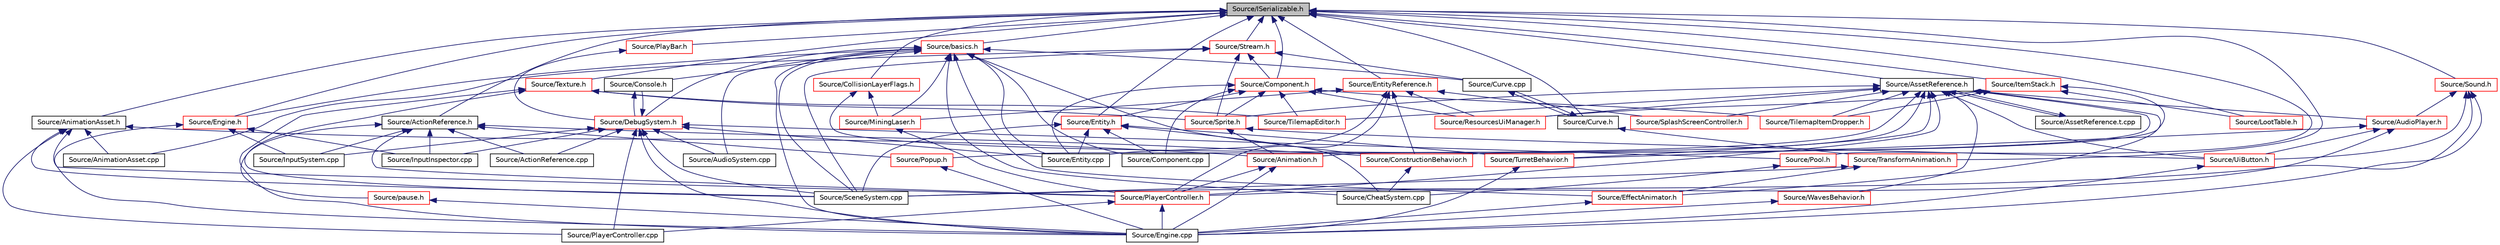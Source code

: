 digraph "Source/ISerializable.h"
{
 // LATEX_PDF_SIZE
  edge [fontname="Helvetica",fontsize="10",labelfontname="Helvetica",labelfontsize="10"];
  node [fontname="Helvetica",fontsize="10",shape=record];
  Node1 [label="Source/ISerializable.h",height=0.2,width=0.4,color="black", fillcolor="grey75", style="filled", fontcolor="black",tooltip="interface for all serializable objects"];
  Node1 -> Node2 [dir="back",color="midnightblue",fontsize="10",style="solid"];
  Node2 [label="Source/ActionReference.h",height=0.2,width=0.4,color="black", fillcolor="white", style="filled",URL="$ActionReference_8h.html",tooltip="a reference to an input Action"];
  Node2 -> Node3 [dir="back",color="midnightblue",fontsize="10",style="solid"];
  Node3 [label="Source/ActionReference.cpp",height=0.2,width=0.4,color="black", fillcolor="white", style="filled",URL="$ActionReference_8cpp.html",tooltip="a reference to an input Action"];
  Node2 -> Node4 [dir="back",color="midnightblue",fontsize="10",style="solid"];
  Node4 [label="Source/ConstructionBehavior.h",height=0.2,width=0.4,color="red", fillcolor="white", style="filled",URL="$ConstructionBehavior_8h.html",tooltip="handles the construction of towers and modification of terrain"];
  Node4 -> Node5 [dir="back",color="midnightblue",fontsize="10",style="solid"];
  Node5 [label="Source/CheatSystem.cpp",height=0.2,width=0.4,color="black", fillcolor="white", style="filled",URL="$CheatSystem_8cpp.html",tooltip="CheatSystem Class definition."];
  Node2 -> Node8 [dir="back",color="midnightblue",fontsize="10",style="solid"];
  Node8 [label="Source/InputInspector.cpp",height=0.2,width=0.4,color="black", fillcolor="white", style="filled",URL="$InputInspector_8cpp.html",tooltip="Input system addition, holds Action and Debug info."];
  Node2 -> Node9 [dir="back",color="midnightblue",fontsize="10",style="solid"];
  Node9 [label="Source/InputSystem.cpp",height=0.2,width=0.4,color="black", fillcolor="white", style="filled",URL="$InputSystem_8cpp.html",tooltip="Input system, m_Handles key and mouse inputs."];
  Node2 -> Node10 [dir="back",color="midnightblue",fontsize="10",style="solid"];
  Node10 [label="Source/pause.h",height=0.2,width=0.4,color="red", fillcolor="white", style="filled",URL="$pause_8h.html",tooltip="component that pauses the game"];
  Node10 -> Node11 [dir="back",color="midnightblue",fontsize="10",style="solid"];
  Node11 [label="Source/Engine.cpp",height=0.2,width=0.4,color="black", fillcolor="white", style="filled",URL="$Engine_8cpp.html",tooltip="Engine class."];
  Node2 -> Node13 [dir="back",color="midnightblue",fontsize="10",style="solid"];
  Node13 [label="Source/PlayerController.h",height=0.2,width=0.4,color="red", fillcolor="white", style="filled",URL="$PlayerController_8h.html",tooltip="PlayerController Behaviour Class."];
  Node13 -> Node11 [dir="back",color="midnightblue",fontsize="10",style="solid"];
  Node13 -> Node14 [dir="back",color="midnightblue",fontsize="10",style="solid"];
  Node14 [label="Source/PlayerController.cpp",height=0.2,width=0.4,color="black", fillcolor="white", style="filled",URL="$PlayerController_8cpp.html",tooltip="PlayerController Behaviour Class."];
  Node2 -> Node15 [dir="back",color="midnightblue",fontsize="10",style="solid"];
  Node15 [label="Source/Popup.h",height=0.2,width=0.4,color="red", fillcolor="white", style="filled",URL="$Popup_8h.html",tooltip="A popup is a behavior that will show a popup when a button is pressed."];
  Node15 -> Node11 [dir="back",color="midnightblue",fontsize="10",style="solid"];
  Node1 -> Node17 [dir="back",color="midnightblue",fontsize="10",style="solid"];
  Node17 [label="Source/AnimationAsset.h",height=0.2,width=0.4,color="black", fillcolor="white", style="filled",URL="$AnimationAsset_8h.html",tooltip="Asset that contains information about a spritesheet animation."];
  Node17 -> Node18 [dir="back",color="midnightblue",fontsize="10",style="solid"];
  Node18 [label="Source/Animation.h",height=0.2,width=0.4,color="red", fillcolor="white", style="filled",URL="$Animation_8h.html",tooltip="animation component class"];
  Node18 -> Node11 [dir="back",color="midnightblue",fontsize="10",style="solid"];
  Node18 -> Node13 [dir="back",color="midnightblue",fontsize="10",style="solid"];
  Node17 -> Node22 [dir="back",color="midnightblue",fontsize="10",style="solid"];
  Node22 [label="Source/AnimationAsset.cpp",height=0.2,width=0.4,color="black", fillcolor="white", style="filled",URL="$AnimationAsset_8cpp.html",tooltip="Asset that contains information about a spritesheet animation."];
  Node17 -> Node14 [dir="back",color="midnightblue",fontsize="10",style="solid"];
  Node17 -> Node13 [dir="back",color="midnightblue",fontsize="10",style="solid"];
  Node17 -> Node23 [dir="back",color="midnightblue",fontsize="10",style="solid"];
  Node23 [label="Source/SceneSystem.cpp",height=0.2,width=0.4,color="black", fillcolor="white", style="filled",URL="$SceneSystem_8cpp.html",tooltip="handles the process of resetting and changing scenes"];
  Node1 -> Node24 [dir="back",color="midnightblue",fontsize="10",style="solid"];
  Node24 [label="Source/AssetReference.h",height=0.2,width=0.4,color="black", fillcolor="white", style="filled",URL="$AssetReference_8h.html",tooltip="a reference to an Asset"];
  Node24 -> Node18 [dir="back",color="midnightblue",fontsize="10",style="solid"];
  Node24 -> Node25 [dir="back",color="midnightblue",fontsize="10",style="solid"];
  Node25 [label="Source/AssetReference.t.cpp",height=0.2,width=0.4,color="black", fillcolor="white", style="filled",URL="$AssetReference_8t_8cpp.html",tooltip="a reference to an Asset"];
  Node25 -> Node24 [dir="back",color="midnightblue",fontsize="10",style="solid"];
  Node24 -> Node26 [dir="back",color="midnightblue",fontsize="10",style="solid"];
  Node26 [label="Source/AudioPlayer.h",height=0.2,width=0.4,color="red", fillcolor="white", style="filled",URL="$AudioPlayer_8h.html",tooltip="Component that plays audio."];
  Node26 -> Node13 [dir="back",color="midnightblue",fontsize="10",style="solid"];
  Node26 -> Node31 [dir="back",color="midnightblue",fontsize="10",style="solid"];
  Node31 [label="Source/TurretBehavior.h",height=0.2,width=0.4,color="red", fillcolor="white", style="filled",URL="$TurretBehavior_8h_source.html",tooltip=" "];
  Node31 -> Node11 [dir="back",color="midnightblue",fontsize="10",style="solid"];
  Node26 -> Node32 [dir="back",color="midnightblue",fontsize="10",style="solid"];
  Node32 [label="Source/UiButton.h",height=0.2,width=0.4,color="red", fillcolor="white", style="filled",URL="$UiButton_8h.html",tooltip="Ui Button that sends an event when clicked."];
  Node32 -> Node11 [dir="back",color="midnightblue",fontsize="10",style="solid"];
  Node24 -> Node4 [dir="back",color="midnightblue",fontsize="10",style="solid"];
  Node24 -> Node33 [dir="back",color="midnightblue",fontsize="10",style="solid"];
  Node33 [label="Source/EffectAnimator.h",height=0.2,width=0.4,color="red", fillcolor="white", style="filled",URL="$EffectAnimator_8h.html",tooltip="Component that animates a Transform's matrix."];
  Node33 -> Node11 [dir="back",color="midnightblue",fontsize="10",style="solid"];
  Node24 -> Node13 [dir="back",color="midnightblue",fontsize="10",style="solid"];
  Node24 -> Node15 [dir="back",color="midnightblue",fontsize="10",style="solid"];
  Node24 -> Node35 [dir="back",color="midnightblue",fontsize="10",style="solid"];
  Node35 [label="Source/ResourcesUiManager.h",height=0.2,width=0.4,color="red", fillcolor="white", style="filled",URL="$ResourcesUiManager_8h.html",tooltip="Component that manages the UI for displaying what resources a player currently has."];
  Node24 -> Node37 [dir="back",color="midnightblue",fontsize="10",style="solid"];
  Node37 [label="Source/SplashScreenController.h",height=0.2,width=0.4,color="red", fillcolor="white", style="filled",URL="$SplashScreenController_8h_source.html",tooltip=" "];
  Node24 -> Node38 [dir="back",color="midnightblue",fontsize="10",style="solid"];
  Node38 [label="Source/Sprite.h",height=0.2,width=0.4,color="red", fillcolor="white", style="filled",URL="$Sprite_8h_source.html",tooltip=" "];
  Node38 -> Node18 [dir="back",color="midnightblue",fontsize="10",style="solid"];
  Node38 -> Node32 [dir="back",color="midnightblue",fontsize="10",style="solid"];
  Node24 -> Node58 [dir="back",color="midnightblue",fontsize="10",style="solid"];
  Node58 [label="Source/TilemapEditor.h",height=0.2,width=0.4,color="red", fillcolor="white", style="filled",URL="$TilemapEditor_8h.html",tooltip="Component that allows direct editing of a Tilemap."];
  Node24 -> Node59 [dir="back",color="midnightblue",fontsize="10",style="solid"];
  Node59 [label="Source/TilemapItemDropper.h",height=0.2,width=0.4,color="red", fillcolor="white", style="filled",URL="$TilemapItemDropper_8h.html",tooltip="Drops an item whenever a tile is broken."];
  Node24 -> Node31 [dir="back",color="midnightblue",fontsize="10",style="solid"];
  Node24 -> Node32 [dir="back",color="midnightblue",fontsize="10",style="solid"];
  Node24 -> Node60 [dir="back",color="midnightblue",fontsize="10",style="solid"];
  Node60 [label="Source/WavesBehavior.h",height=0.2,width=0.4,color="red", fillcolor="white", style="filled",URL="$WavesBehavior_8h_source.html",tooltip=" "];
  Node60 -> Node11 [dir="back",color="midnightblue",fontsize="10",style="solid"];
  Node1 -> Node61 [dir="back",color="midnightblue",fontsize="10",style="solid"];
  Node61 [label="Source/basics.h",height=0.2,width=0.4,color="red", fillcolor="white", style="filled",URL="$basics_8h_source.html",tooltip=" "];
  Node61 -> Node62 [dir="back",color="midnightblue",fontsize="10",style="solid"];
  Node62 [label="Source/AudioSystem.cpp",height=0.2,width=0.4,color="black", fillcolor="white", style="filled",URL="$AudioSystem_8cpp.html",tooltip="System that implements FMOD and allows the loading and playing of audio."];
  Node61 -> Node5 [dir="back",color="midnightblue",fontsize="10",style="solid"];
  Node61 -> Node63 [dir="back",color="midnightblue",fontsize="10",style="solid"];
  Node63 [label="Source/Component.cpp",height=0.2,width=0.4,color="black", fillcolor="white", style="filled",URL="$Component_8cpp.html",tooltip="Virtual component header."];
  Node61 -> Node64 [dir="back",color="midnightblue",fontsize="10",style="solid"];
  Node64 [label="Source/Console.h",height=0.2,width=0.4,color="black", fillcolor="white", style="filled",URL="$Console_8h_source.html",tooltip=" "];
  Node64 -> Node65 [dir="back",color="midnightblue",fontsize="10",style="solid"];
  Node65 [label="Source/DebugSystem.h",height=0.2,width=0.4,color="red", fillcolor="white", style="filled",URL="$DebugSystem_8h_source.html",tooltip=" "];
  Node65 -> Node3 [dir="back",color="midnightblue",fontsize="10",style="solid"];
  Node65 -> Node62 [dir="back",color="midnightblue",fontsize="10",style="solid"];
  Node65 -> Node64 [dir="back",color="midnightblue",fontsize="10",style="solid"];
  Node65 -> Node11 [dir="back",color="midnightblue",fontsize="10",style="solid"];
  Node65 -> Node68 [dir="back",color="midnightblue",fontsize="10",style="solid"];
  Node68 [label="Source/Entity.cpp",height=0.2,width=0.4,color="black", fillcolor="white", style="filled",URL="$Entity_8cpp.html",tooltip="Function definitions for the Entity class."];
  Node65 -> Node8 [dir="back",color="midnightblue",fontsize="10",style="solid"];
  Node65 -> Node9 [dir="back",color="midnightblue",fontsize="10",style="solid"];
  Node65 -> Node14 [dir="back",color="midnightblue",fontsize="10",style="solid"];
  Node65 -> Node110 [dir="back",color="midnightblue",fontsize="10",style="solid"];
  Node110 [label="Source/Pool.h",height=0.2,width=0.4,color="red", fillcolor="white", style="filled",URL="$Pool_8h.html",tooltip="Used for Pools like Time or Health."];
  Node110 -> Node5 [dir="back",color="midnightblue",fontsize="10",style="solid"];
  Node65 -> Node23 [dir="back",color="midnightblue",fontsize="10",style="solid"];
  Node61 -> Node4 [dir="back",color="midnightblue",fontsize="10",style="solid"];
  Node61 -> Node117 [dir="back",color="midnightblue",fontsize="10",style="solid"];
  Node117 [label="Source/Curve.cpp",height=0.2,width=0.4,color="black", fillcolor="white", style="filled",URL="$Curve_8cpp.html",tooltip="class for interpolating between sequences of values"];
  Node117 -> Node118 [dir="back",color="midnightblue",fontsize="10",style="solid"];
  Node118 [label="Source/Curve.h",height=0.2,width=0.4,color="black", fillcolor="white", style="filled",URL="$Curve_8h.html",tooltip="class for interpolating between sequences of values"];
  Node118 -> Node117 [dir="back",color="midnightblue",fontsize="10",style="solid"];
  Node118 -> Node119 [dir="back",color="midnightblue",fontsize="10",style="solid"];
  Node119 [label="Source/TransformAnimation.h",height=0.2,width=0.4,color="red", fillcolor="white", style="filled",URL="$TransformAnimation_8h.html",tooltip="Asset that animates a Transform with Curves."];
  Node119 -> Node33 [dir="back",color="midnightblue",fontsize="10",style="solid"];
  Node119 -> Node23 [dir="back",color="midnightblue",fontsize="10",style="solid"];
  Node61 -> Node65 [dir="back",color="midnightblue",fontsize="10",style="solid"];
  Node61 -> Node33 [dir="back",color="midnightblue",fontsize="10",style="solid"];
  Node61 -> Node11 [dir="back",color="midnightblue",fontsize="10",style="solid"];
  Node61 -> Node121 [dir="back",color="midnightblue",fontsize="10",style="solid"];
  Node121 [label="Source/Engine.h",height=0.2,width=0.4,color="red", fillcolor="white", style="filled",URL="$Engine_8h.html",tooltip="Engine class."];
  Node121 -> Node11 [dir="back",color="midnightblue",fontsize="10",style="solid"];
  Node121 -> Node8 [dir="back",color="midnightblue",fontsize="10",style="solid"];
  Node121 -> Node9 [dir="back",color="midnightblue",fontsize="10",style="solid"];
  Node61 -> Node68 [dir="back",color="midnightblue",fontsize="10",style="solid"];
  Node61 -> Node122 [dir="back",color="midnightblue",fontsize="10",style="solid"];
  Node122 [label="Source/MiningLaser.h",height=0.2,width=0.4,color="red", fillcolor="white", style="filled",URL="$MiningLaser_8h.html",tooltip="Digging laser controllable by an entity."];
  Node122 -> Node13 [dir="back",color="midnightblue",fontsize="10",style="solid"];
  Node61 -> Node23 [dir="back",color="midnightblue",fontsize="10",style="solid"];
  Node1 -> Node152 [dir="back",color="midnightblue",fontsize="10",style="solid"];
  Node152 [label="Source/CollisionLayerFlags.h",height=0.2,width=0.4,color="red", fillcolor="white", style="filled",URL="$CollisionLayerFlags_8h.html",tooltip="struct that determines which collision layers to interact with"];
  Node152 -> Node122 [dir="back",color="midnightblue",fontsize="10",style="solid"];
  Node152 -> Node31 [dir="back",color="midnightblue",fontsize="10",style="solid"];
  Node1 -> Node155 [dir="back",color="midnightblue",fontsize="10",style="solid"];
  Node155 [label="Source/Component.h",height=0.2,width=0.4,color="red", fillcolor="white", style="filled",URL="$Component_8h.html",tooltip="Virtual component header."];
  Node155 -> Node63 [dir="back",color="midnightblue",fontsize="10",style="solid"];
  Node155 -> Node68 [dir="back",color="midnightblue",fontsize="10",style="solid"];
  Node155 -> Node165 [dir="back",color="midnightblue",fontsize="10",style="solid"];
  Node165 [label="Source/Entity.h",height=0.2,width=0.4,color="red", fillcolor="white", style="filled",URL="$Entity_8h.html",tooltip="Entity class which holds Components."];
  Node165 -> Node5 [dir="back",color="midnightblue",fontsize="10",style="solid"];
  Node165 -> Node63 [dir="back",color="midnightblue",fontsize="10",style="solid"];
  Node165 -> Node68 [dir="back",color="midnightblue",fontsize="10",style="solid"];
  Node165 -> Node23 [dir="back",color="midnightblue",fontsize="10",style="solid"];
  Node165 -> Node31 [dir="back",color="midnightblue",fontsize="10",style="solid"];
  Node155 -> Node35 [dir="back",color="midnightblue",fontsize="10",style="solid"];
  Node155 -> Node38 [dir="back",color="midnightblue",fontsize="10",style="solid"];
  Node155 -> Node58 [dir="back",color="midnightblue",fontsize="10",style="solid"];
  Node155 -> Node59 [dir="back",color="midnightblue",fontsize="10",style="solid"];
  Node1 -> Node118 [dir="back",color="midnightblue",fontsize="10",style="solid"];
  Node1 -> Node121 [dir="back",color="midnightblue",fontsize="10",style="solid"];
  Node1 -> Node165 [dir="back",color="midnightblue",fontsize="10",style="solid"];
  Node1 -> Node174 [dir="back",color="midnightblue",fontsize="10",style="solid"];
  Node174 [label="Source/EntityReference.h",height=0.2,width=0.4,color="red", fillcolor="white", style="filled",URL="$EntityReference_8h.html",tooltip="a reference to an Entity in the scene"];
  Node174 -> Node4 [dir="back",color="midnightblue",fontsize="10",style="solid"];
  Node174 -> Node68 [dir="back",color="midnightblue",fontsize="10",style="solid"];
  Node174 -> Node122 [dir="back",color="midnightblue",fontsize="10",style="solid"];
  Node174 -> Node13 [dir="back",color="midnightblue",fontsize="10",style="solid"];
  Node174 -> Node35 [dir="back",color="midnightblue",fontsize="10",style="solid"];
  Node174 -> Node37 [dir="back",color="midnightblue",fontsize="10",style="solid"];
  Node1 -> Node175 [dir="back",color="midnightblue",fontsize="10",style="solid"];
  Node175 [label="Source/ItemStack.h",height=0.2,width=0.4,color="red", fillcolor="white", style="filled",URL="$ItemStack_8h.html",tooltip="a stack of multiple items of the same type"];
  Node175 -> Node4 [dir="back",color="midnightblue",fontsize="10",style="solid"];
  Node175 -> Node176 [dir="back",color="midnightblue",fontsize="10",style="solid"];
  Node176 [label="Source/LootTable.h",height=0.2,width=0.4,color="red", fillcolor="white", style="filled",URL="$LootTable_8h.html",tooltip="class for dropping configurable loot"];
  Node175 -> Node35 [dir="back",color="midnightblue",fontsize="10",style="solid"];
  Node175 -> Node59 [dir="back",color="midnightblue",fontsize="10",style="solid"];
  Node1 -> Node176 [dir="back",color="midnightblue",fontsize="10",style="solid"];
  Node1 -> Node177 [dir="back",color="midnightblue",fontsize="10",style="solid"];
  Node177 [label="Source/PlayBar.h",height=0.2,width=0.4,color="red", fillcolor="white", style="filled",URL="$PlayBar_8h.html",tooltip="UI Bar that handles playing, pausing, and autosaves of the scene."];
  Node177 -> Node65 [dir="back",color="midnightblue",fontsize="10",style="solid"];
  Node1 -> Node110 [dir="back",color="midnightblue",fontsize="10",style="solid"];
  Node1 -> Node178 [dir="back",color="midnightblue",fontsize="10",style="solid"];
  Node178 [label="Source/Sound.h",height=0.2,width=0.4,color="red", fillcolor="white", style="filled",URL="$Sound_8h.html",tooltip="Wrapper class for FMOD sounds."];
  Node178 -> Node26 [dir="back",color="midnightblue",fontsize="10",style="solid"];
  Node178 -> Node11 [dir="back",color="midnightblue",fontsize="10",style="solid"];
  Node178 -> Node23 [dir="back",color="midnightblue",fontsize="10",style="solid"];
  Node178 -> Node32 [dir="back",color="midnightblue",fontsize="10",style="solid"];
  Node1 -> Node179 [dir="back",color="midnightblue",fontsize="10",style="solid"];
  Node179 [label="Source/Stream.h",height=0.2,width=0.4,color="red", fillcolor="white", style="filled",URL="$Stream_8h.html",tooltip="JSON File reading/writing."];
  Node179 -> Node22 [dir="back",color="midnightblue",fontsize="10",style="solid"];
  Node179 -> Node155 [dir="back",color="midnightblue",fontsize="10",style="solid"];
  Node179 -> Node117 [dir="back",color="midnightblue",fontsize="10",style="solid"];
  Node179 -> Node23 [dir="back",color="midnightblue",fontsize="10",style="solid"];
  Node179 -> Node38 [dir="back",color="midnightblue",fontsize="10",style="solid"];
  Node1 -> Node181 [dir="back",color="midnightblue",fontsize="10",style="solid"];
  Node181 [label="Source/Texture.h",height=0.2,width=0.4,color="red", fillcolor="white", style="filled",URL="$Texture_8h.html",tooltip="Header for the OpenGL texture wrapper."];
  Node181 -> Node11 [dir="back",color="midnightblue",fontsize="10",style="solid"];
  Node181 -> Node23 [dir="back",color="midnightblue",fontsize="10",style="solid"];
  Node181 -> Node38 [dir="back",color="midnightblue",fontsize="10",style="solid"];
  Node181 -> Node58 [dir="back",color="midnightblue",fontsize="10",style="solid"];
  Node1 -> Node119 [dir="back",color="midnightblue",fontsize="10",style="solid"];
}
